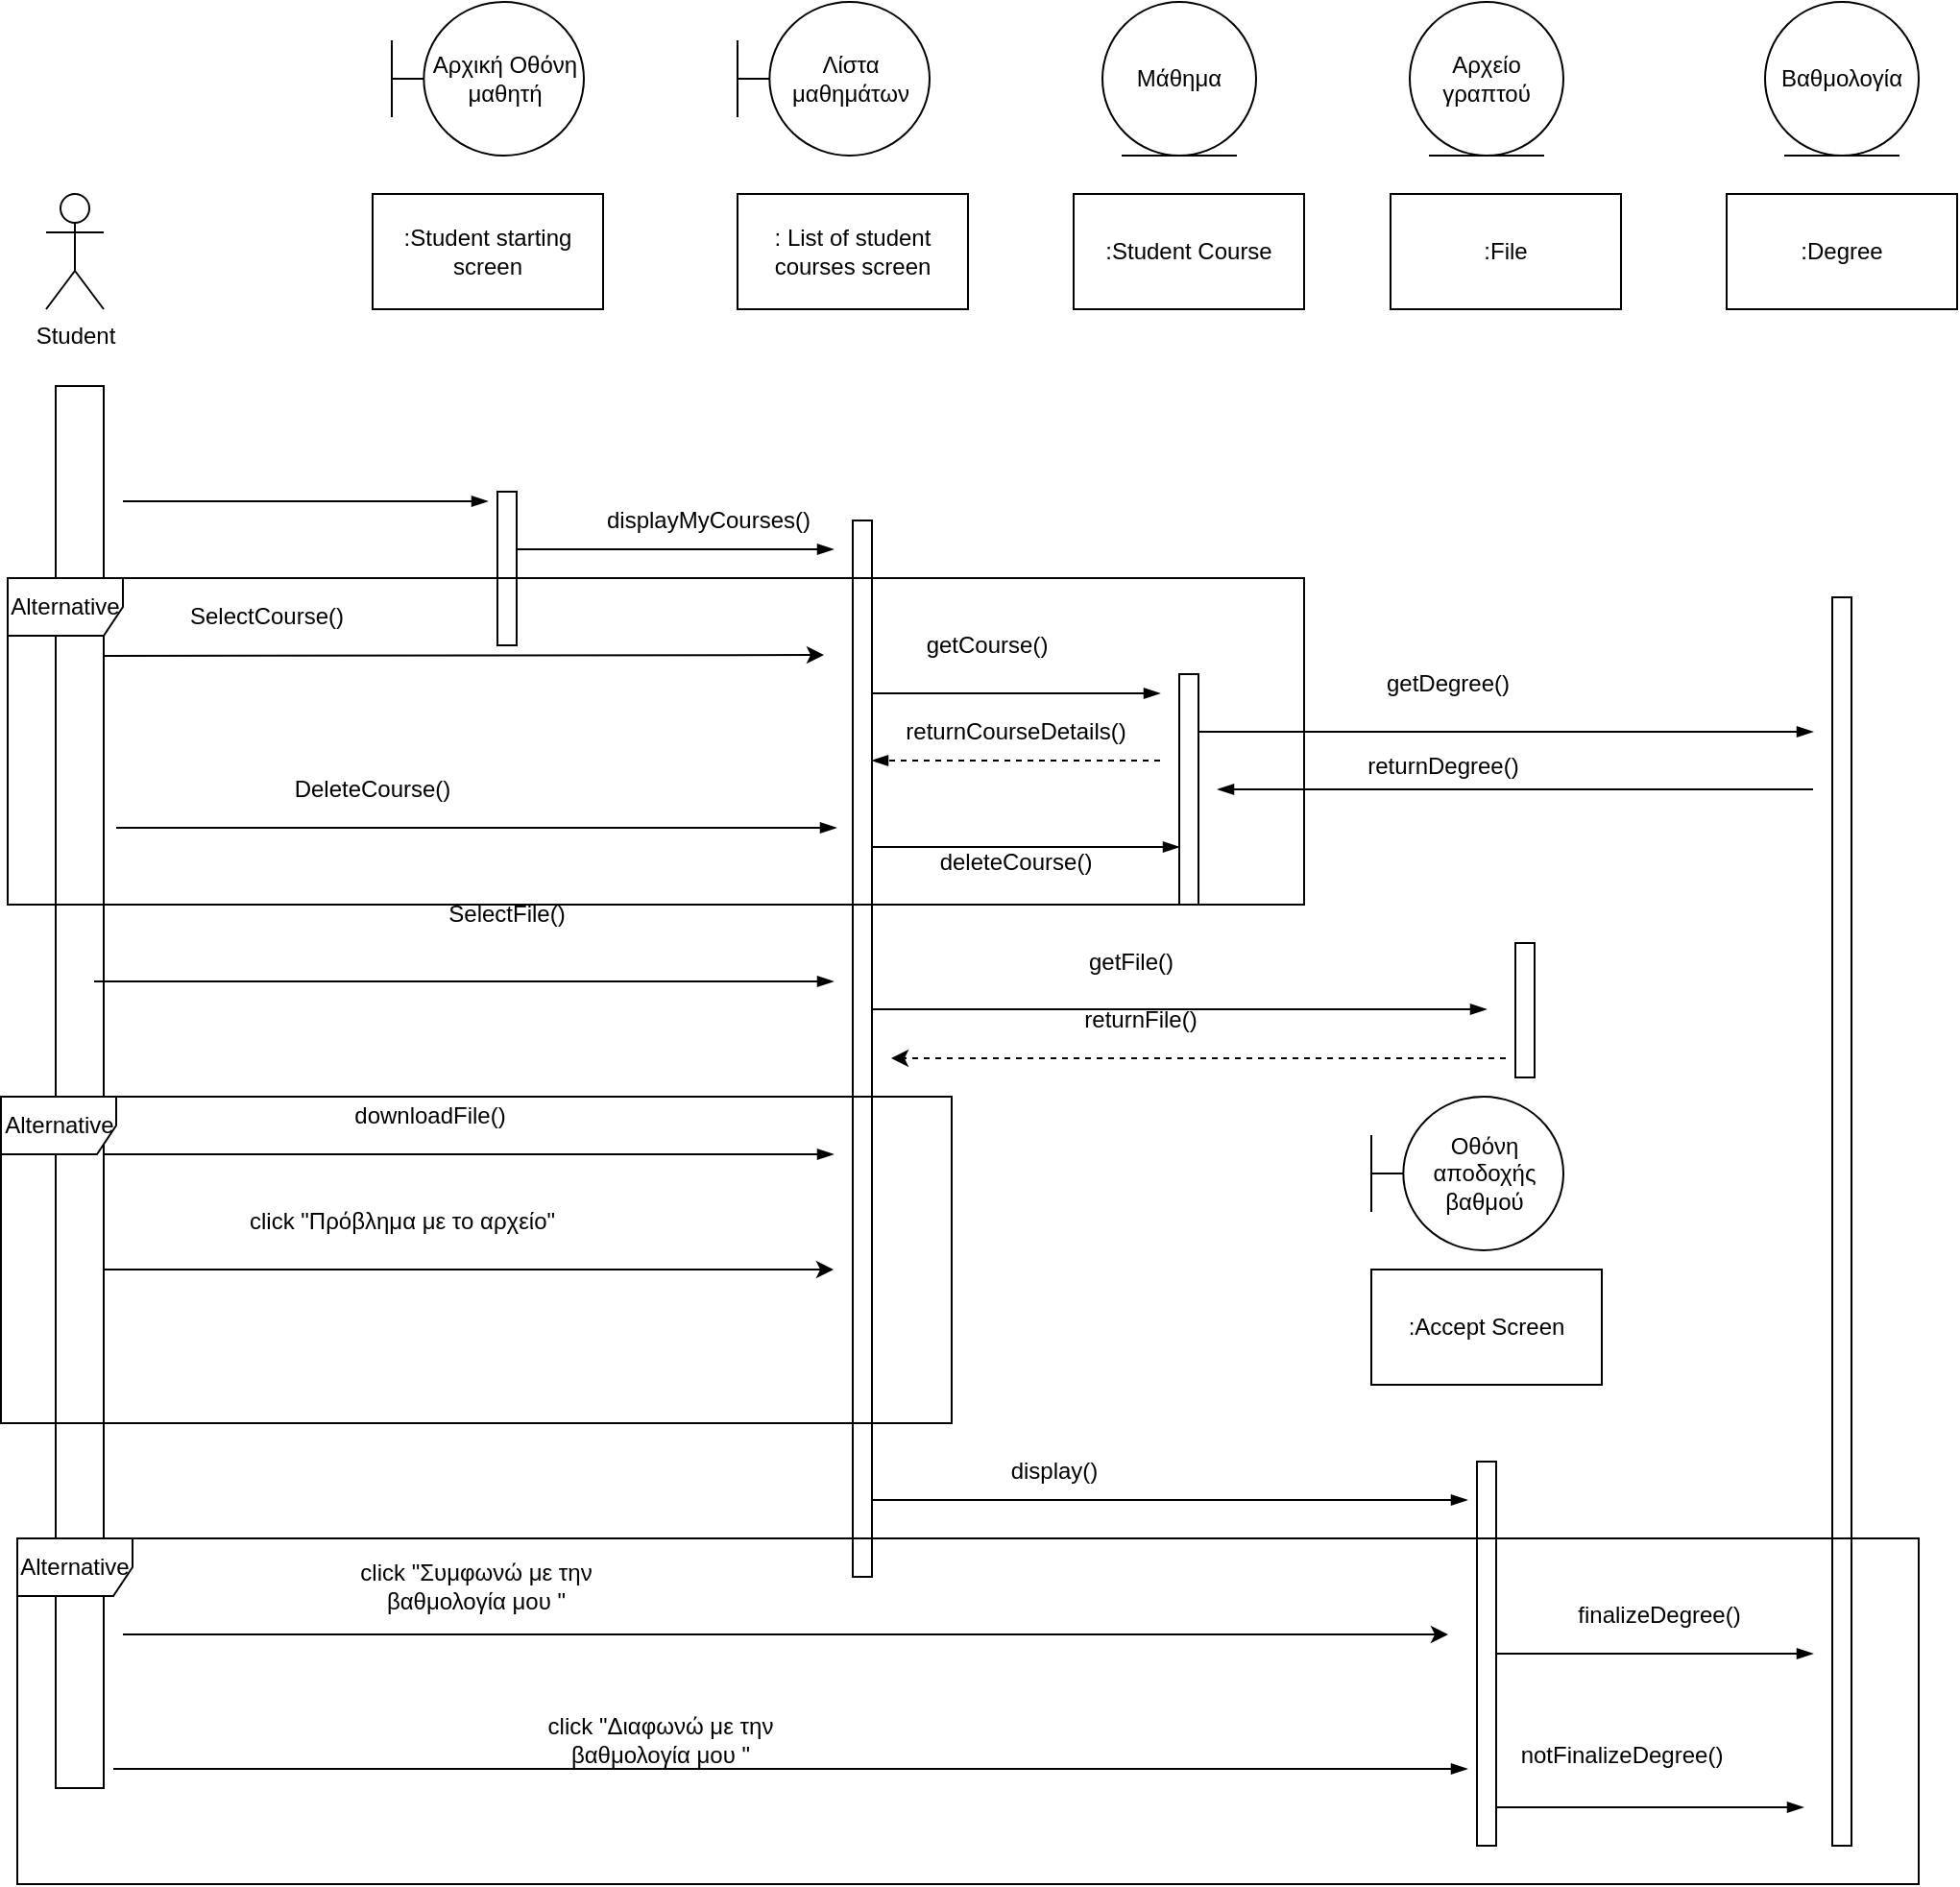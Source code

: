 <mxfile version="21.2.9" type="device">
  <diagram name="Page-1" id="2YBvvXClWsGukQMizWep">
    <mxGraphModel dx="1306" dy="835" grid="1" gridSize="10" guides="1" tooltips="1" connect="1" arrows="1" fold="1" page="1" pageScale="1" pageWidth="850" pageHeight="1100" math="0" shadow="0">
      <root>
        <mxCell id="0" />
        <mxCell id="1" parent="0" />
        <mxCell id="rct9ugMY_ZihxJc_UOlt-6" value="Student" style="shape=umlActor;verticalLabelPosition=bottom;verticalAlign=top;html=1;" parent="1" vertex="1">
          <mxGeometry x="510" y="120" width="30" height="60" as="geometry" />
        </mxCell>
        <mxCell id="rct9ugMY_ZihxJc_UOlt-10" value="Αρχείο γραπτού" style="ellipse;shape=umlEntity;whiteSpace=wrap;html=1;" parent="1" vertex="1">
          <mxGeometry x="1220" y="20" width="80" height="80" as="geometry" />
        </mxCell>
        <mxCell id="rct9ugMY_ZihxJc_UOlt-11" value="Βαθμολογία" style="ellipse;shape=umlEntity;whiteSpace=wrap;html=1;" parent="1" vertex="1">
          <mxGeometry x="1405" y="20" width="80" height="80" as="geometry" />
        </mxCell>
        <mxCell id="rct9ugMY_ZihxJc_UOlt-14" value="" style="endArrow=classic;html=1;rounded=0;" parent="1" edge="1">
          <mxGeometry width="50" height="50" relative="1" as="geometry">
            <mxPoint x="540" y="360.5" as="sourcePoint" />
            <mxPoint x="915" y="360" as="targetPoint" />
            <Array as="points">
              <mxPoint x="915" y="360" />
            </Array>
          </mxGeometry>
        </mxCell>
        <mxCell id="rct9ugMY_ZihxJc_UOlt-15" value="SelectCourse()" style="text;html=1;strokeColor=none;fillColor=none;align=center;verticalAlign=middle;whiteSpace=wrap;rounded=0;" parent="1" vertex="1">
          <mxGeometry x="585" y="325" width="80" height="30" as="geometry" />
        </mxCell>
        <mxCell id="rct9ugMY_ZihxJc_UOlt-26" value="" style="html=1;points=[];perimeter=orthogonalPerimeter;outlineConnect=0;targetShapes=umlLifeline;portConstraint=eastwest;newEdgeStyle={&quot;edgeStyle&quot;:&quot;elbowEdgeStyle&quot;,&quot;elbow&quot;:&quot;vertical&quot;,&quot;curved&quot;:0,&quot;rounded&quot;:0};" parent="1" vertex="1">
          <mxGeometry x="515" y="220" width="25" height="730" as="geometry" />
        </mxCell>
        <mxCell id="rct9ugMY_ZihxJc_UOlt-29" value="" style="html=1;points=[];perimeter=orthogonalPerimeter;outlineConnect=0;targetShapes=umlLifeline;portConstraint=eastwest;newEdgeStyle={&quot;edgeStyle&quot;:&quot;elbowEdgeStyle&quot;,&quot;elbow&quot;:&quot;vertical&quot;,&quot;curved&quot;:0,&quot;rounded&quot;:0};" parent="1" vertex="1">
          <mxGeometry x="745" y="275" width="10" height="80" as="geometry" />
        </mxCell>
        <mxCell id="rct9ugMY_ZihxJc_UOlt-30" value="" style="edgeStyle=elbowEdgeStyle;fontSize=12;html=1;endArrow=blockThin;endFill=1;rounded=0;" parent="1" edge="1">
          <mxGeometry width="160" relative="1" as="geometry">
            <mxPoint x="550" y="280" as="sourcePoint" />
            <mxPoint x="740" y="280" as="targetPoint" />
          </mxGeometry>
        </mxCell>
        <mxCell id="rct9ugMY_ZihxJc_UOlt-32" value="" style="edgeStyle=elbowEdgeStyle;fontSize=12;html=1;endArrow=blockThin;endFill=1;rounded=0;" parent="1" edge="1">
          <mxGeometry width="160" relative="1" as="geometry">
            <mxPoint x="755" y="305" as="sourcePoint" />
            <mxPoint x="920" y="305" as="targetPoint" />
          </mxGeometry>
        </mxCell>
        <mxCell id="rct9ugMY_ZihxJc_UOlt-33" value="displayMyCourses()" style="text;html=1;strokeColor=none;fillColor=none;align=center;verticalAlign=middle;whiteSpace=wrap;rounded=0;" parent="1" vertex="1">
          <mxGeometry x="800" y="280" width="110" height="20" as="geometry" />
        </mxCell>
        <mxCell id="rct9ugMY_ZihxJc_UOlt-35" value="" style="html=1;points=[];perimeter=orthogonalPerimeter;outlineConnect=0;targetShapes=umlLifeline;portConstraint=eastwest;newEdgeStyle={&quot;edgeStyle&quot;:&quot;elbowEdgeStyle&quot;,&quot;elbow&quot;:&quot;vertical&quot;,&quot;curved&quot;:0,&quot;rounded&quot;:0};" parent="1" vertex="1">
          <mxGeometry x="930" y="290" width="10" height="550" as="geometry" />
        </mxCell>
        <mxCell id="rct9ugMY_ZihxJc_UOlt-36" value="" style="html=1;points=[];perimeter=orthogonalPerimeter;outlineConnect=0;targetShapes=umlLifeline;portConstraint=eastwest;newEdgeStyle={&quot;edgeStyle&quot;:&quot;elbowEdgeStyle&quot;,&quot;elbow&quot;:&quot;vertical&quot;,&quot;curved&quot;:0,&quot;rounded&quot;:0};" parent="1" vertex="1">
          <mxGeometry x="1100" y="370" width="10" height="120" as="geometry" />
        </mxCell>
        <mxCell id="rct9ugMY_ZihxJc_UOlt-42" value="" style="edgeStyle=elbowEdgeStyle;fontSize=12;html=1;endArrow=blockThin;endFill=1;rounded=0;" parent="1" edge="1">
          <mxGeometry width="160" relative="1" as="geometry">
            <mxPoint x="535" y="530" as="sourcePoint" />
            <mxPoint x="920" y="530" as="targetPoint" />
          </mxGeometry>
        </mxCell>
        <mxCell id="rct9ugMY_ZihxJc_UOlt-44" value="" style="html=1;points=[];perimeter=orthogonalPerimeter;outlineConnect=0;targetShapes=umlLifeline;portConstraint=eastwest;newEdgeStyle={&quot;edgeStyle&quot;:&quot;elbowEdgeStyle&quot;,&quot;elbow&quot;:&quot;vertical&quot;,&quot;curved&quot;:0,&quot;rounded&quot;:0};" parent="1" vertex="1">
          <mxGeometry x="1275" y="510" width="10" height="70" as="geometry" />
        </mxCell>
        <mxCell id="rct9ugMY_ZihxJc_UOlt-45" value="SelectFile()" style="text;html=1;strokeColor=none;fillColor=none;align=center;verticalAlign=middle;whiteSpace=wrap;rounded=0;" parent="1" vertex="1">
          <mxGeometry x="720" y="480" width="60" height="30" as="geometry" />
        </mxCell>
        <mxCell id="rct9ugMY_ZihxJc_UOlt-46" value="" style="endArrow=classic;html=1;rounded=0;dashed=1;" parent="1" edge="1">
          <mxGeometry width="50" height="50" relative="1" as="geometry">
            <mxPoint x="1270" y="570" as="sourcePoint" />
            <mxPoint x="950" y="570" as="targetPoint" />
          </mxGeometry>
        </mxCell>
        <mxCell id="rct9ugMY_ZihxJc_UOlt-47" value="downloadFile()" style="text;html=1;strokeColor=none;fillColor=none;align=center;verticalAlign=middle;whiteSpace=wrap;rounded=0;" parent="1" vertex="1">
          <mxGeometry x="665" y="590" width="90" height="20" as="geometry" />
        </mxCell>
        <mxCell id="rct9ugMY_ZihxJc_UOlt-62" value=":Student starting screen" style="rounded=0;whiteSpace=wrap;html=1;" parent="1" vertex="1">
          <mxGeometry x="680" y="120" width="120" height="60" as="geometry" />
        </mxCell>
        <mxCell id="rct9ugMY_ZihxJc_UOlt-64" value=": List of student courses screen" style="rounded=0;whiteSpace=wrap;html=1;" parent="1" vertex="1">
          <mxGeometry x="870" y="120" width="120" height="60" as="geometry" />
        </mxCell>
        <mxCell id="rct9ugMY_ZihxJc_UOlt-65" value=":Student Course" style="rounded=0;whiteSpace=wrap;html=1;" parent="1" vertex="1">
          <mxGeometry x="1045" y="120" width="120" height="60" as="geometry" />
        </mxCell>
        <mxCell id="rct9ugMY_ZihxJc_UOlt-66" value="Αρχική Οθόνη μαθητή" style="shape=umlBoundary;whiteSpace=wrap;html=1;" parent="1" vertex="1">
          <mxGeometry x="690" y="20" width="100" height="80" as="geometry" />
        </mxCell>
        <mxCell id="rct9ugMY_ZihxJc_UOlt-67" value="Λίστα μαθημάτων" style="shape=umlBoundary;whiteSpace=wrap;html=1;" parent="1" vertex="1">
          <mxGeometry x="870" y="20" width="100" height="80" as="geometry" />
        </mxCell>
        <mxCell id="rct9ugMY_ZihxJc_UOlt-68" value="Μάθημα" style="ellipse;shape=umlEntity;whiteSpace=wrap;html=1;" parent="1" vertex="1">
          <mxGeometry x="1060" y="20" width="80" height="80" as="geometry" />
        </mxCell>
        <mxCell id="rct9ugMY_ZihxJc_UOlt-69" value=":File" style="rounded=0;whiteSpace=wrap;html=1;" parent="1" vertex="1">
          <mxGeometry x="1210" y="120" width="120" height="60" as="geometry" />
        </mxCell>
        <mxCell id="rct9ugMY_ZihxJc_UOlt-70" value=":Degree" style="rounded=0;whiteSpace=wrap;html=1;" parent="1" vertex="1">
          <mxGeometry x="1385" y="120" width="120" height="60" as="geometry" />
        </mxCell>
        <mxCell id="rct9ugMY_ZihxJc_UOlt-71" value="" style="edgeStyle=elbowEdgeStyle;fontSize=12;html=1;endArrow=blockThin;endFill=1;rounded=0;" parent="1" edge="1">
          <mxGeometry width="160" relative="1" as="geometry">
            <mxPoint x="940" y="380" as="sourcePoint" />
            <mxPoint x="1090" y="380" as="targetPoint" />
          </mxGeometry>
        </mxCell>
        <mxCell id="rct9ugMY_ZihxJc_UOlt-74" value="getCourse()" style="text;html=1;strokeColor=none;fillColor=none;align=center;verticalAlign=middle;whiteSpace=wrap;rounded=0;" parent="1" vertex="1">
          <mxGeometry x="970" y="340" width="60" height="30" as="geometry" />
        </mxCell>
        <mxCell id="rct9ugMY_ZihxJc_UOlt-75" value="" style="edgeStyle=elbowEdgeStyle;fontSize=12;html=1;endArrow=blockThin;endFill=1;rounded=0;dashed=1;" parent="1" edge="1">
          <mxGeometry width="160" relative="1" as="geometry">
            <mxPoint x="1090" y="415" as="sourcePoint" />
            <mxPoint x="940" y="415" as="targetPoint" />
          </mxGeometry>
        </mxCell>
        <mxCell id="rct9ugMY_ZihxJc_UOlt-77" value="returnCourseDetails()" style="text;html=1;strokeColor=none;fillColor=none;align=center;verticalAlign=middle;whiteSpace=wrap;rounded=0;" parent="1" vertex="1">
          <mxGeometry x="960" y="390" width="110" height="20" as="geometry" />
        </mxCell>
        <mxCell id="rct9ugMY_ZihxJc_UOlt-78" value="" style="edgeStyle=elbowEdgeStyle;fontSize=12;html=1;endArrow=blockThin;endFill=1;rounded=0;" parent="1" edge="1">
          <mxGeometry width="160" relative="1" as="geometry">
            <mxPoint x="940" y="544.5" as="sourcePoint" />
            <mxPoint x="1260" y="544.5" as="targetPoint" />
          </mxGeometry>
        </mxCell>
        <mxCell id="rct9ugMY_ZihxJc_UOlt-79" value="getFile()" style="text;html=1;strokeColor=none;fillColor=none;align=center;verticalAlign=middle;whiteSpace=wrap;rounded=0;" parent="1" vertex="1">
          <mxGeometry x="1045" y="505" width="60" height="30" as="geometry" />
        </mxCell>
        <mxCell id="rct9ugMY_ZihxJc_UOlt-80" value="returnFile()" style="text;html=1;strokeColor=none;fillColor=none;align=center;verticalAlign=middle;whiteSpace=wrap;rounded=0;" parent="1" vertex="1">
          <mxGeometry x="1050" y="535" width="60" height="30" as="geometry" />
        </mxCell>
        <mxCell id="rct9ugMY_ZihxJc_UOlt-81" value="" style="edgeStyle=elbowEdgeStyle;fontSize=12;html=1;endArrow=blockThin;endFill=1;rounded=0;" parent="1" edge="1">
          <mxGeometry width="160" relative="1" as="geometry">
            <mxPoint x="540" y="620" as="sourcePoint" />
            <mxPoint x="920" y="620" as="targetPoint" />
          </mxGeometry>
        </mxCell>
        <mxCell id="rct9ugMY_ZihxJc_UOlt-82" value=":Accept Screen" style="rounded=0;whiteSpace=wrap;html=1;" parent="1" vertex="1">
          <mxGeometry x="1200" y="680" width="120" height="60" as="geometry" />
        </mxCell>
        <mxCell id="rct9ugMY_ZihxJc_UOlt-83" value="" style="edgeStyle=elbowEdgeStyle;fontSize=12;html=1;endArrow=blockThin;endFill=1;rounded=0;" parent="1" edge="1">
          <mxGeometry width="160" relative="1" as="geometry">
            <mxPoint x="940" y="800" as="sourcePoint" />
            <mxPoint x="1250" y="800" as="targetPoint" />
          </mxGeometry>
        </mxCell>
        <mxCell id="rct9ugMY_ZihxJc_UOlt-84" value="display()" style="text;html=1;strokeColor=none;fillColor=none;align=center;verticalAlign=middle;whiteSpace=wrap;rounded=0;" parent="1" vertex="1">
          <mxGeometry x="1005" y="770" width="60" height="30" as="geometry" />
        </mxCell>
        <mxCell id="rct9ugMY_ZihxJc_UOlt-85" value="Οθόνη αποδοχής βαθμού" style="shape=umlBoundary;whiteSpace=wrap;html=1;" parent="1" vertex="1">
          <mxGeometry x="1200" y="590" width="100" height="80" as="geometry" />
        </mxCell>
        <mxCell id="rct9ugMY_ZihxJc_UOlt-86" value="" style="html=1;points=[];perimeter=orthogonalPerimeter;outlineConnect=0;targetShapes=umlLifeline;portConstraint=eastwest;newEdgeStyle={&quot;edgeStyle&quot;:&quot;elbowEdgeStyle&quot;,&quot;elbow&quot;:&quot;vertical&quot;,&quot;curved&quot;:0,&quot;rounded&quot;:0};" parent="1" vertex="1">
          <mxGeometry x="1255" y="780" width="10" height="200" as="geometry" />
        </mxCell>
        <mxCell id="rct9ugMY_ZihxJc_UOlt-87" value="" style="html=1;points=[];perimeter=orthogonalPerimeter;outlineConnect=0;targetShapes=umlLifeline;portConstraint=eastwest;newEdgeStyle={&quot;edgeStyle&quot;:&quot;elbowEdgeStyle&quot;,&quot;elbow&quot;:&quot;vertical&quot;,&quot;curved&quot;:0,&quot;rounded&quot;:0};" parent="1" vertex="1">
          <mxGeometry x="1440" y="330" width="10" height="650" as="geometry" />
        </mxCell>
        <mxCell id="rct9ugMY_ZihxJc_UOlt-88" value="" style="edgeStyle=elbowEdgeStyle;fontSize=12;html=1;endArrow=blockThin;endFill=1;rounded=0;" parent="1" edge="1">
          <mxGeometry width="160" relative="1" as="geometry">
            <mxPoint x="1110" y="400" as="sourcePoint" />
            <mxPoint x="1430" y="400" as="targetPoint" />
          </mxGeometry>
        </mxCell>
        <mxCell id="rct9ugMY_ZihxJc_UOlt-89" value="getDegree()" style="text;html=1;strokeColor=none;fillColor=none;align=center;verticalAlign=middle;whiteSpace=wrap;rounded=0;" parent="1" vertex="1">
          <mxGeometry x="1210" y="360" width="60" height="30" as="geometry" />
        </mxCell>
        <mxCell id="rct9ugMY_ZihxJc_UOlt-90" value="" style="edgeStyle=elbowEdgeStyle;fontSize=12;html=1;endArrow=blockThin;endFill=1;rounded=0;" parent="1" edge="1">
          <mxGeometry width="160" relative="1" as="geometry">
            <mxPoint x="1430" y="430" as="sourcePoint" />
            <mxPoint x="1120" y="430" as="targetPoint" />
          </mxGeometry>
        </mxCell>
        <mxCell id="rct9ugMY_ZihxJc_UOlt-91" value="returnDegree()" style="text;html=1;strokeColor=none;fillColor=none;align=center;verticalAlign=middle;whiteSpace=wrap;rounded=0;" parent="1" vertex="1">
          <mxGeometry x="1195" y="405" width="85" height="25" as="geometry" />
        </mxCell>
        <mxCell id="rct9ugMY_ZihxJc_UOlt-93" value="" style="endArrow=classic;html=1;rounded=0;" parent="1" edge="1">
          <mxGeometry width="50" height="50" relative="1" as="geometry">
            <mxPoint x="550" y="870" as="sourcePoint" />
            <mxPoint x="1240" y="870" as="targetPoint" />
          </mxGeometry>
        </mxCell>
        <mxCell id="rct9ugMY_ZihxJc_UOlt-94" value="click &quot;Συμφωνώ με την βαθμολογία μου &quot;" style="text;html=1;strokeColor=none;fillColor=none;align=center;verticalAlign=middle;whiteSpace=wrap;rounded=0;" parent="1" vertex="1">
          <mxGeometry x="659" y="830" width="150" height="30" as="geometry" />
        </mxCell>
        <mxCell id="rct9ugMY_ZihxJc_UOlt-95" value="" style="edgeStyle=elbowEdgeStyle;fontSize=12;html=1;endArrow=blockThin;endFill=1;rounded=0;" parent="1" edge="1">
          <mxGeometry width="160" relative="1" as="geometry">
            <mxPoint x="1265" y="880" as="sourcePoint" />
            <mxPoint x="1430" y="880" as="targetPoint" />
          </mxGeometry>
        </mxCell>
        <mxCell id="rct9ugMY_ZihxJc_UOlt-97" value="finalizeDegree()" style="text;html=1;strokeColor=none;fillColor=none;align=center;verticalAlign=middle;whiteSpace=wrap;rounded=0;" parent="1" vertex="1">
          <mxGeometry x="1300" y="850" width="100" height="20" as="geometry" />
        </mxCell>
        <mxCell id="rct9ugMY_ZihxJc_UOlt-98" value="Alternative" style="shape=umlFrame;whiteSpace=wrap;html=1;pointerEvents=0;" parent="1" vertex="1">
          <mxGeometry x="495" y="820" width="990" height="180" as="geometry" />
        </mxCell>
        <mxCell id="rct9ugMY_ZihxJc_UOlt-102" value="" style="edgeStyle=elbowEdgeStyle;fontSize=12;html=1;endArrow=blockThin;endFill=1;rounded=0;" parent="1" edge="1">
          <mxGeometry width="160" relative="1" as="geometry">
            <mxPoint x="545" y="940" as="sourcePoint" />
            <mxPoint x="1250" y="940" as="targetPoint" />
          </mxGeometry>
        </mxCell>
        <mxCell id="rct9ugMY_ZihxJc_UOlt-104" value="click &quot;Διαφωνώ με την βαθμολογία μου &quot;" style="text;html=1;strokeColor=none;fillColor=none;align=center;verticalAlign=middle;whiteSpace=wrap;rounded=0;" parent="1" vertex="1">
          <mxGeometry x="755" y="910" width="150" height="30" as="geometry" />
        </mxCell>
        <mxCell id="rct9ugMY_ZihxJc_UOlt-105" value="" style="edgeStyle=elbowEdgeStyle;fontSize=12;html=1;endArrow=blockThin;endFill=1;rounded=0;" parent="1" edge="1">
          <mxGeometry width="160" relative="1" as="geometry">
            <mxPoint x="1265" y="960" as="sourcePoint" />
            <mxPoint x="1425" y="960" as="targetPoint" />
          </mxGeometry>
        </mxCell>
        <mxCell id="rct9ugMY_ZihxJc_UOlt-107" value="notFinalizeDegree()" style="text;html=1;align=center;verticalAlign=middle;resizable=0;points=[];autosize=1;strokeColor=none;fillColor=none;" parent="1" vertex="1">
          <mxGeometry x="1265" y="918" width="130" height="30" as="geometry" />
        </mxCell>
        <mxCell id="rct9ugMY_ZihxJc_UOlt-108" value="" style="endArrow=classic;html=1;rounded=0;" parent="1" edge="1">
          <mxGeometry width="50" height="50" relative="1" as="geometry">
            <mxPoint x="540" y="680" as="sourcePoint" />
            <mxPoint x="920" y="680" as="targetPoint" />
          </mxGeometry>
        </mxCell>
        <mxCell id="rct9ugMY_ZihxJc_UOlt-109" value="click &quot;Πρόβλημα με το αρχείο&quot;" style="text;html=1;align=center;verticalAlign=middle;resizable=0;points=[];autosize=1;strokeColor=none;fillColor=none;" parent="1" vertex="1">
          <mxGeometry x="600" y="640" width="190" height="30" as="geometry" />
        </mxCell>
        <mxCell id="rct9ugMY_ZihxJc_UOlt-112" value="Alternative" style="shape=umlFrame;whiteSpace=wrap;html=1;pointerEvents=0;" parent="1" vertex="1">
          <mxGeometry x="486.5" y="590" width="495" height="170" as="geometry" />
        </mxCell>
        <mxCell id="rct9ugMY_ZihxJc_UOlt-115" value="" style="edgeStyle=elbowEdgeStyle;fontSize=12;html=1;endArrow=blockThin;endFill=1;rounded=0;" parent="1" edge="1">
          <mxGeometry width="160" relative="1" as="geometry">
            <mxPoint x="546.5" y="450" as="sourcePoint" />
            <mxPoint x="921.5" y="450" as="targetPoint" />
          </mxGeometry>
        </mxCell>
        <mxCell id="rct9ugMY_ZihxJc_UOlt-116" value="DeleteCourse()" style="text;html=1;strokeColor=none;fillColor=none;align=center;verticalAlign=middle;whiteSpace=wrap;rounded=0;" parent="1" vertex="1">
          <mxGeometry x="640" y="415" width="80" height="30" as="geometry" />
        </mxCell>
        <mxCell id="rct9ugMY_ZihxJc_UOlt-119" value="" style="edgeStyle=elbowEdgeStyle;fontSize=12;html=1;endArrow=blockThin;endFill=1;rounded=0;" parent="1" edge="1">
          <mxGeometry width="160" relative="1" as="geometry">
            <mxPoint x="940" y="460" as="sourcePoint" />
            <mxPoint x="1100" y="460" as="targetPoint" />
          </mxGeometry>
        </mxCell>
        <mxCell id="rct9ugMY_ZihxJc_UOlt-120" value="deleteCourse()" style="text;html=1;strokeColor=none;fillColor=none;align=center;verticalAlign=middle;whiteSpace=wrap;rounded=0;" parent="1" vertex="1">
          <mxGeometry x="970" y="455" width="90" height="25" as="geometry" />
        </mxCell>
        <mxCell id="rct9ugMY_ZihxJc_UOlt-121" value="Alternative" style="shape=umlFrame;whiteSpace=wrap;html=1;pointerEvents=0;" parent="1" vertex="1">
          <mxGeometry x="490" y="320" width="675" height="170" as="geometry" />
        </mxCell>
      </root>
    </mxGraphModel>
  </diagram>
</mxfile>

